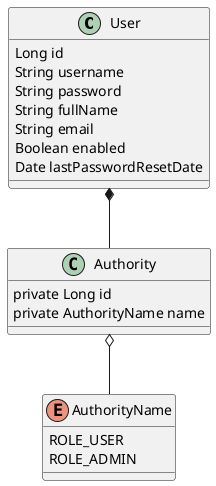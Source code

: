 @startuml

class User {
Long id
String username
String password
String fullName
String email
Boolean enabled
Date lastPasswordResetDate
}

class Authority {
private Long id
private AuthorityName name
}

enum AuthorityName {
ROLE_USER
ROLE_ADMIN
}

User *-- Authority
Authority o-- AuthorityName

@enduml
